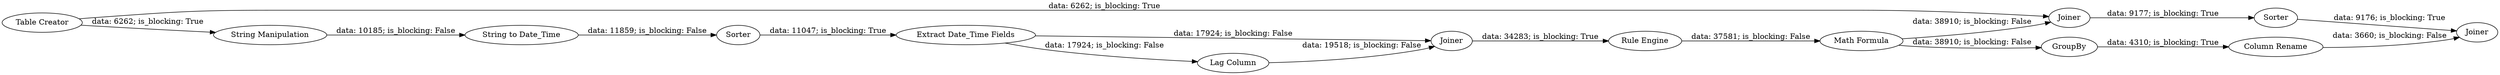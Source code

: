 digraph {
	"4828679386239236274_7" [label="Math Formula"]
	"4828679386239236274_21" [label=Joiner]
	"4828679386239236274_14" [label=GroupBy]
	"4828679386239236274_13" [label="Rule Engine"]
	"4828679386239236274_3" [label="String Manipulation"]
	"4828679386239236274_1" [label="Table Creator"]
	"4828679386239236274_25" [label="Extract Date_Time Fields"]
	"4828679386239236274_19" [label="Column Rename"]
	"4828679386239236274_2" [label="String to Date_Time"]
	"4828679386239236274_20" [label=Joiner]
	"4828679386239236274_22" [label=Joiner]
	"4828679386239236274_24" [label=Sorter]
	"4828679386239236274_23" [label=Sorter]
	"4828679386239236274_10" [label="Lag Column"]
	"4828679386239236274_20" -> "4828679386239236274_13" [label="data: 34283; is_blocking: True"]
	"4828679386239236274_2" -> "4828679386239236274_24" [label="data: 11859; is_blocking: False"]
	"4828679386239236274_13" -> "4828679386239236274_7" [label="data: 37581; is_blocking: False"]
	"4828679386239236274_1" -> "4828679386239236274_21" [label="data: 6262; is_blocking: True"]
	"4828679386239236274_10" -> "4828679386239236274_20" [label="data: 19518; is_blocking: False"]
	"4828679386239236274_7" -> "4828679386239236274_14" [label="data: 38910; is_blocking: False"]
	"4828679386239236274_19" -> "4828679386239236274_22" [label="data: 3660; is_blocking: False"]
	"4828679386239236274_25" -> "4828679386239236274_20" [label="data: 17924; is_blocking: False"]
	"4828679386239236274_14" -> "4828679386239236274_19" [label="data: 4310; is_blocking: True"]
	"4828679386239236274_23" -> "4828679386239236274_22" [label="data: 9176; is_blocking: True"]
	"4828679386239236274_3" -> "4828679386239236274_2" [label="data: 10185; is_blocking: False"]
	"4828679386239236274_25" -> "4828679386239236274_10" [label="data: 17924; is_blocking: False"]
	"4828679386239236274_1" -> "4828679386239236274_3" [label="data: 6262; is_blocking: True"]
	"4828679386239236274_24" -> "4828679386239236274_25" [label="data: 11047; is_blocking: True"]
	"4828679386239236274_7" -> "4828679386239236274_21" [label="data: 38910; is_blocking: False"]
	"4828679386239236274_21" -> "4828679386239236274_23" [label="data: 9177; is_blocking: True"]
	rankdir=LR
}

